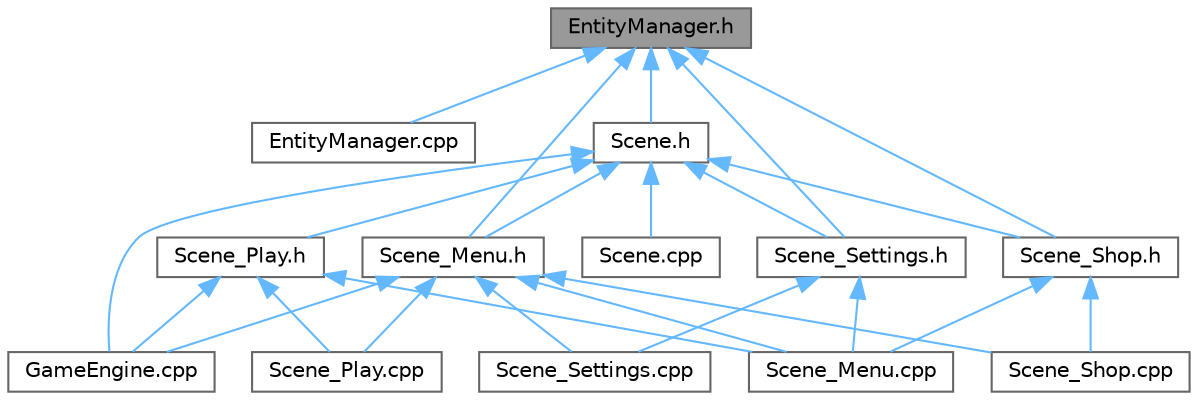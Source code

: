 digraph "EntityManager.h"
{
 // LATEX_PDF_SIZE
  bgcolor="transparent";
  edge [fontname=Helvetica,fontsize=10,labelfontname=Helvetica,labelfontsize=10];
  node [fontname=Helvetica,fontsize=10,shape=box,height=0.2,width=0.4];
  Node1 [id="Node000001",label="EntityManager.h",height=0.2,width=0.4,color="gray40", fillcolor="grey60", style="filled", fontcolor="black",tooltip=" "];
  Node1 -> Node2 [id="edge24_Node000001_Node000002",dir="back",color="steelblue1",style="solid",tooltip=" "];
  Node2 [id="Node000002",label="EntityManager.cpp",height=0.2,width=0.4,color="grey40", fillcolor="white", style="filled",URL="$_entity_manager_8cpp.html",tooltip=" "];
  Node1 -> Node3 [id="edge25_Node000001_Node000003",dir="back",color="steelblue1",style="solid",tooltip=" "];
  Node3 [id="Node000003",label="Scene.h",height=0.2,width=0.4,color="grey40", fillcolor="white", style="filled",URL="$_scene_8h.html",tooltip=" "];
  Node3 -> Node4 [id="edge26_Node000003_Node000004",dir="back",color="steelblue1",style="solid",tooltip=" "];
  Node4 [id="Node000004",label="GameEngine.cpp",height=0.2,width=0.4,color="grey40", fillcolor="white", style="filled",URL="$_game_engine_8cpp.html",tooltip=" "];
  Node3 -> Node5 [id="edge27_Node000003_Node000005",dir="back",color="steelblue1",style="solid",tooltip=" "];
  Node5 [id="Node000005",label="Scene.cpp",height=0.2,width=0.4,color="grey40", fillcolor="white", style="filled",URL="$_scene_8cpp.html",tooltip=" "];
  Node3 -> Node6 [id="edge28_Node000003_Node000006",dir="back",color="steelblue1",style="solid",tooltip=" "];
  Node6 [id="Node000006",label="Scene_Menu.h",height=0.2,width=0.4,color="grey40", fillcolor="white", style="filled",URL="$_scene___menu_8h.html",tooltip=" "];
  Node6 -> Node4 [id="edge29_Node000006_Node000004",dir="back",color="steelblue1",style="solid",tooltip=" "];
  Node6 -> Node7 [id="edge30_Node000006_Node000007",dir="back",color="steelblue1",style="solid",tooltip=" "];
  Node7 [id="Node000007",label="Scene_Menu.cpp",height=0.2,width=0.4,color="grey40", fillcolor="white", style="filled",URL="$_scene___menu_8cpp.html",tooltip=" "];
  Node6 -> Node8 [id="edge31_Node000006_Node000008",dir="back",color="steelblue1",style="solid",tooltip=" "];
  Node8 [id="Node000008",label="Scene_Play.cpp",height=0.2,width=0.4,color="grey40", fillcolor="white", style="filled",URL="$_scene___play_8cpp.html",tooltip=" "];
  Node6 -> Node9 [id="edge32_Node000006_Node000009",dir="back",color="steelblue1",style="solid",tooltip=" "];
  Node9 [id="Node000009",label="Scene_Settings.cpp",height=0.2,width=0.4,color="grey40", fillcolor="white", style="filled",URL="$_scene___settings_8cpp.html",tooltip=" "];
  Node6 -> Node10 [id="edge33_Node000006_Node000010",dir="back",color="steelblue1",style="solid",tooltip=" "];
  Node10 [id="Node000010",label="Scene_Shop.cpp",height=0.2,width=0.4,color="grey40", fillcolor="white", style="filled",URL="$_scene___shop_8cpp.html",tooltip=" "];
  Node3 -> Node11 [id="edge34_Node000003_Node000011",dir="back",color="steelblue1",style="solid",tooltip=" "];
  Node11 [id="Node000011",label="Scene_Play.h",height=0.2,width=0.4,color="grey40", fillcolor="white", style="filled",URL="$_scene___play_8h.html",tooltip=" "];
  Node11 -> Node4 [id="edge35_Node000011_Node000004",dir="back",color="steelblue1",style="solid",tooltip=" "];
  Node11 -> Node7 [id="edge36_Node000011_Node000007",dir="back",color="steelblue1",style="solid",tooltip=" "];
  Node11 -> Node8 [id="edge37_Node000011_Node000008",dir="back",color="steelblue1",style="solid",tooltip=" "];
  Node3 -> Node12 [id="edge38_Node000003_Node000012",dir="back",color="steelblue1",style="solid",tooltip=" "];
  Node12 [id="Node000012",label="Scene_Settings.h",height=0.2,width=0.4,color="grey40", fillcolor="white", style="filled",URL="$_scene___settings_8h.html",tooltip=" "];
  Node12 -> Node7 [id="edge39_Node000012_Node000007",dir="back",color="steelblue1",style="solid",tooltip=" "];
  Node12 -> Node9 [id="edge40_Node000012_Node000009",dir="back",color="steelblue1",style="solid",tooltip=" "];
  Node3 -> Node13 [id="edge41_Node000003_Node000013",dir="back",color="steelblue1",style="solid",tooltip=" "];
  Node13 [id="Node000013",label="Scene_Shop.h",height=0.2,width=0.4,color="grey40", fillcolor="white", style="filled",URL="$_scene___shop_8h.html",tooltip=" "];
  Node13 -> Node7 [id="edge42_Node000013_Node000007",dir="back",color="steelblue1",style="solid",tooltip=" "];
  Node13 -> Node10 [id="edge43_Node000013_Node000010",dir="back",color="steelblue1",style="solid",tooltip=" "];
  Node1 -> Node6 [id="edge44_Node000001_Node000006",dir="back",color="steelblue1",style="solid",tooltip=" "];
  Node1 -> Node12 [id="edge45_Node000001_Node000012",dir="back",color="steelblue1",style="solid",tooltip=" "];
  Node1 -> Node13 [id="edge46_Node000001_Node000013",dir="back",color="steelblue1",style="solid",tooltip=" "];
}
